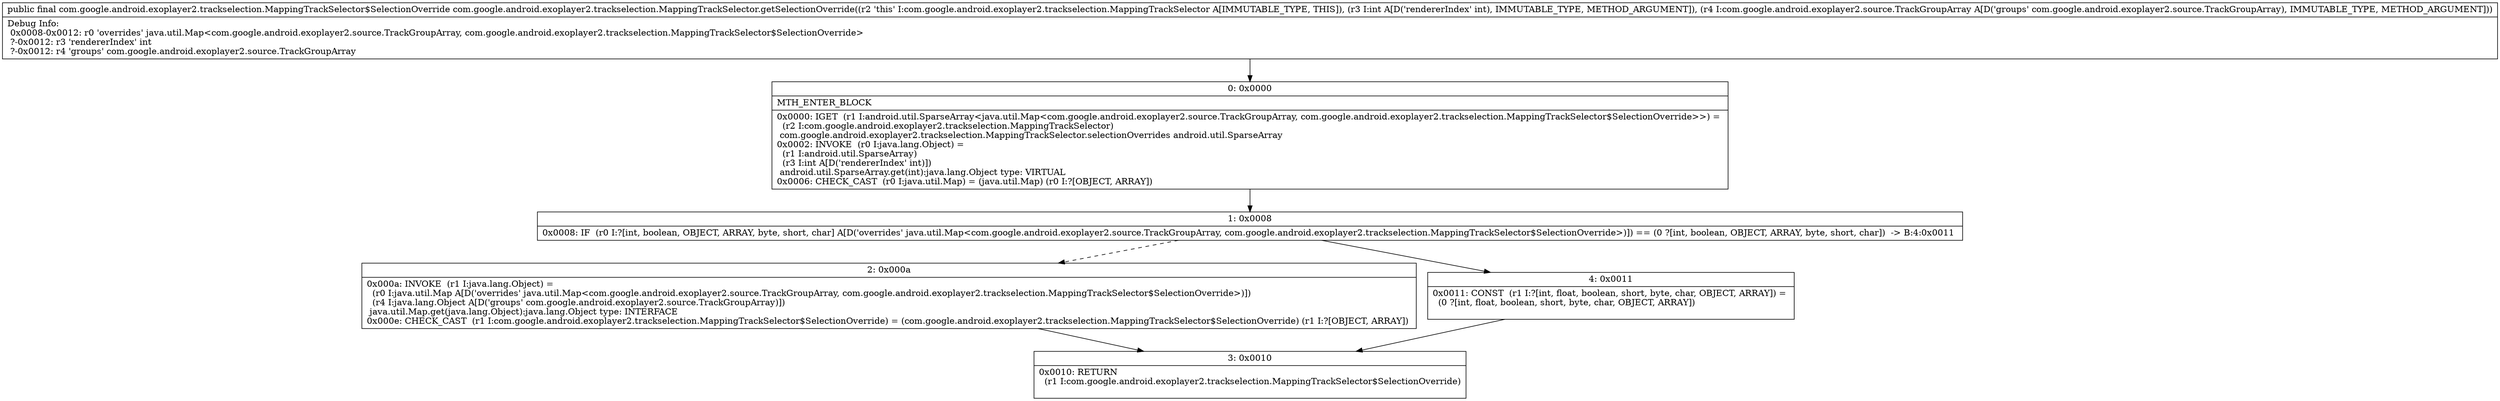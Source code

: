 digraph "CFG forcom.google.android.exoplayer2.trackselection.MappingTrackSelector.getSelectionOverride(ILcom\/google\/android\/exoplayer2\/source\/TrackGroupArray;)Lcom\/google\/android\/exoplayer2\/trackselection\/MappingTrackSelector$SelectionOverride;" {
Node_0 [shape=record,label="{0\:\ 0x0000|MTH_ENTER_BLOCK\l|0x0000: IGET  (r1 I:android.util.SparseArray\<java.util.Map\<com.google.android.exoplayer2.source.TrackGroupArray, com.google.android.exoplayer2.trackselection.MappingTrackSelector$SelectionOverride\>\>) = \l  (r2 I:com.google.android.exoplayer2.trackselection.MappingTrackSelector)\l com.google.android.exoplayer2.trackselection.MappingTrackSelector.selectionOverrides android.util.SparseArray \l0x0002: INVOKE  (r0 I:java.lang.Object) = \l  (r1 I:android.util.SparseArray)\l  (r3 I:int A[D('rendererIndex' int)])\l android.util.SparseArray.get(int):java.lang.Object type: VIRTUAL \l0x0006: CHECK_CAST  (r0 I:java.util.Map) = (java.util.Map) (r0 I:?[OBJECT, ARRAY]) \l}"];
Node_1 [shape=record,label="{1\:\ 0x0008|0x0008: IF  (r0 I:?[int, boolean, OBJECT, ARRAY, byte, short, char] A[D('overrides' java.util.Map\<com.google.android.exoplayer2.source.TrackGroupArray, com.google.android.exoplayer2.trackselection.MappingTrackSelector$SelectionOverride\>)]) == (0 ?[int, boolean, OBJECT, ARRAY, byte, short, char])  \-\> B:4:0x0011 \l}"];
Node_2 [shape=record,label="{2\:\ 0x000a|0x000a: INVOKE  (r1 I:java.lang.Object) = \l  (r0 I:java.util.Map A[D('overrides' java.util.Map\<com.google.android.exoplayer2.source.TrackGroupArray, com.google.android.exoplayer2.trackselection.MappingTrackSelector$SelectionOverride\>)])\l  (r4 I:java.lang.Object A[D('groups' com.google.android.exoplayer2.source.TrackGroupArray)])\l java.util.Map.get(java.lang.Object):java.lang.Object type: INTERFACE \l0x000e: CHECK_CAST  (r1 I:com.google.android.exoplayer2.trackselection.MappingTrackSelector$SelectionOverride) = (com.google.android.exoplayer2.trackselection.MappingTrackSelector$SelectionOverride) (r1 I:?[OBJECT, ARRAY]) \l}"];
Node_3 [shape=record,label="{3\:\ 0x0010|0x0010: RETURN  \l  (r1 I:com.google.android.exoplayer2.trackselection.MappingTrackSelector$SelectionOverride)\l \l}"];
Node_4 [shape=record,label="{4\:\ 0x0011|0x0011: CONST  (r1 I:?[int, float, boolean, short, byte, char, OBJECT, ARRAY]) = \l  (0 ?[int, float, boolean, short, byte, char, OBJECT, ARRAY])\l \l}"];
MethodNode[shape=record,label="{public final com.google.android.exoplayer2.trackselection.MappingTrackSelector$SelectionOverride com.google.android.exoplayer2.trackselection.MappingTrackSelector.getSelectionOverride((r2 'this' I:com.google.android.exoplayer2.trackselection.MappingTrackSelector A[IMMUTABLE_TYPE, THIS]), (r3 I:int A[D('rendererIndex' int), IMMUTABLE_TYPE, METHOD_ARGUMENT]), (r4 I:com.google.android.exoplayer2.source.TrackGroupArray A[D('groups' com.google.android.exoplayer2.source.TrackGroupArray), IMMUTABLE_TYPE, METHOD_ARGUMENT]))  | Debug Info:\l  0x0008\-0x0012: r0 'overrides' java.util.Map\<com.google.android.exoplayer2.source.TrackGroupArray, com.google.android.exoplayer2.trackselection.MappingTrackSelector$SelectionOverride\>\l  ?\-0x0012: r3 'rendererIndex' int\l  ?\-0x0012: r4 'groups' com.google.android.exoplayer2.source.TrackGroupArray\l}"];
MethodNode -> Node_0;
Node_0 -> Node_1;
Node_1 -> Node_2[style=dashed];
Node_1 -> Node_4;
Node_2 -> Node_3;
Node_4 -> Node_3;
}

